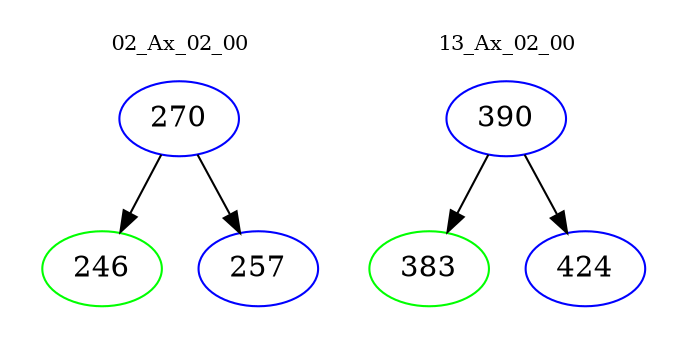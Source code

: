 digraph{
subgraph cluster_0 {
color = white
label = "02_Ax_02_00";
fontsize=10;
T0_270 [label="270", color="blue"]
T0_270 -> T0_246 [color="black"]
T0_246 [label="246", color="green"]
T0_270 -> T0_257 [color="black"]
T0_257 [label="257", color="blue"]
}
subgraph cluster_1 {
color = white
label = "13_Ax_02_00";
fontsize=10;
T1_390 [label="390", color="blue"]
T1_390 -> T1_383 [color="black"]
T1_383 [label="383", color="green"]
T1_390 -> T1_424 [color="black"]
T1_424 [label="424", color="blue"]
}
}
